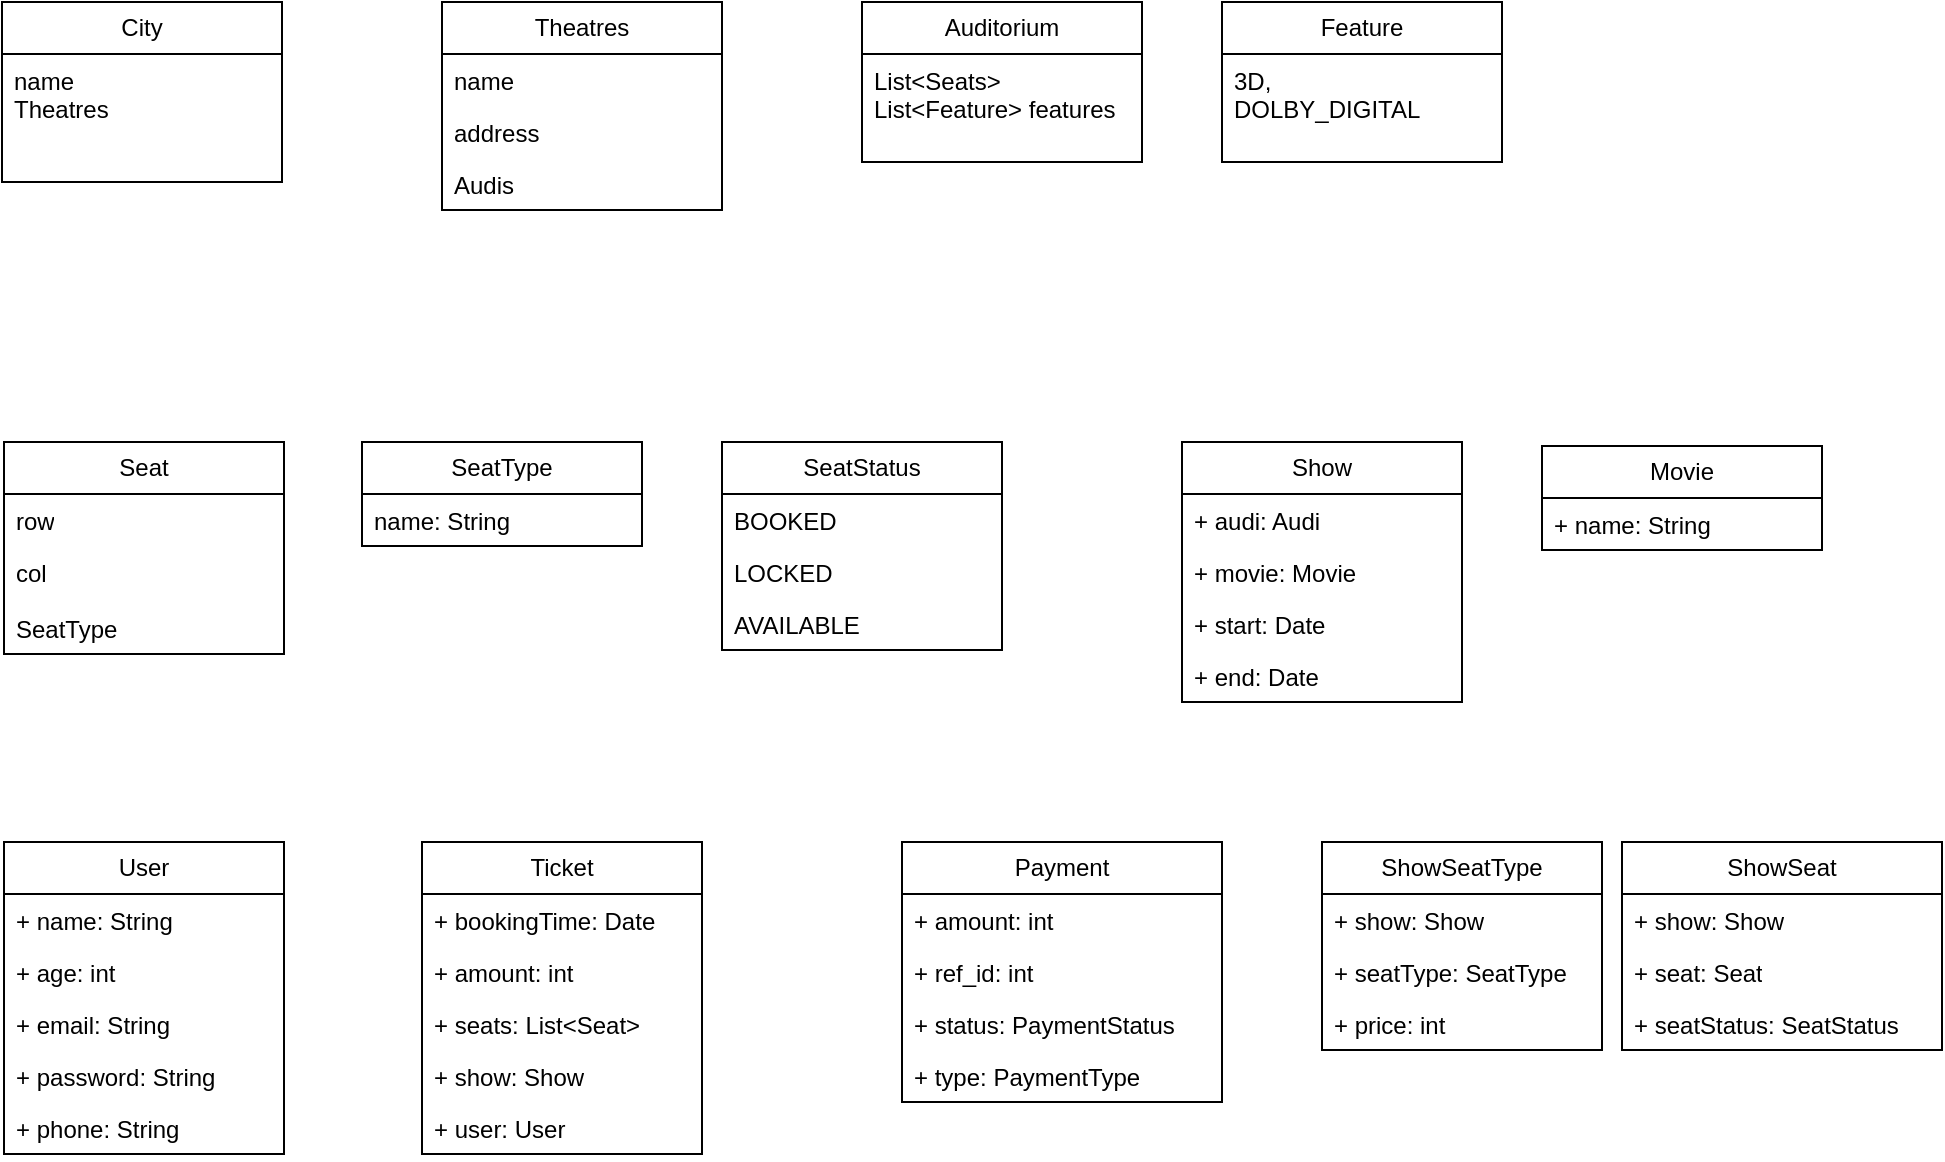 <mxfile version="26.2.14">
  <diagram id="C5RBs43oDa-KdzZeNtuy" name="Page-1">
    <mxGraphModel dx="1351" dy="800" grid="1" gridSize="10" guides="1" tooltips="1" connect="1" arrows="1" fold="1" page="1" pageScale="1" pageWidth="827" pageHeight="1169" math="0" shadow="0">
      <root>
        <mxCell id="WIyWlLk6GJQsqaUBKTNV-0" />
        <mxCell id="WIyWlLk6GJQsqaUBKTNV-1" parent="WIyWlLk6GJQsqaUBKTNV-0" />
        <mxCell id="h99_2HAKcjksTMlhzpAU-0" value="City" style="swimlane;fontStyle=0;childLayout=stackLayout;horizontal=1;startSize=26;fillColor=none;horizontalStack=0;resizeParent=1;resizeParentMax=0;resizeLast=0;collapsible=1;marginBottom=0;whiteSpace=wrap;html=1;" vertex="1" parent="WIyWlLk6GJQsqaUBKTNV-1">
          <mxGeometry x="80" y="140" width="140" height="90" as="geometry" />
        </mxCell>
        <mxCell id="h99_2HAKcjksTMlhzpAU-1" value="name&lt;div&gt;Theatres&lt;br&gt;&lt;div&gt;&lt;br&gt;&lt;/div&gt;&lt;/div&gt;" style="text;strokeColor=none;fillColor=none;align=left;verticalAlign=top;spacingLeft=4;spacingRight=4;overflow=hidden;rotatable=0;points=[[0,0.5],[1,0.5]];portConstraint=eastwest;whiteSpace=wrap;html=1;" vertex="1" parent="h99_2HAKcjksTMlhzpAU-0">
          <mxGeometry y="26" width="140" height="64" as="geometry" />
        </mxCell>
        <mxCell id="h99_2HAKcjksTMlhzpAU-4" value="Theatres" style="swimlane;fontStyle=0;childLayout=stackLayout;horizontal=1;startSize=26;fillColor=none;horizontalStack=0;resizeParent=1;resizeParentMax=0;resizeLast=0;collapsible=1;marginBottom=0;whiteSpace=wrap;html=1;" vertex="1" parent="WIyWlLk6GJQsqaUBKTNV-1">
          <mxGeometry x="300" y="140" width="140" height="104" as="geometry" />
        </mxCell>
        <mxCell id="h99_2HAKcjksTMlhzpAU-5" value="name&lt;div&gt;&lt;br&gt;&lt;/div&gt;&lt;div&gt;&lt;br&gt;&lt;/div&gt;" style="text;strokeColor=none;fillColor=none;align=left;verticalAlign=top;spacingLeft=4;spacingRight=4;overflow=hidden;rotatable=0;points=[[0,0.5],[1,0.5]];portConstraint=eastwest;whiteSpace=wrap;html=1;" vertex="1" parent="h99_2HAKcjksTMlhzpAU-4">
          <mxGeometry y="26" width="140" height="26" as="geometry" />
        </mxCell>
        <mxCell id="h99_2HAKcjksTMlhzpAU-6" value="address" style="text;strokeColor=none;fillColor=none;align=left;verticalAlign=top;spacingLeft=4;spacingRight=4;overflow=hidden;rotatable=0;points=[[0,0.5],[1,0.5]];portConstraint=eastwest;whiteSpace=wrap;html=1;" vertex="1" parent="h99_2HAKcjksTMlhzpAU-4">
          <mxGeometry y="52" width="140" height="26" as="geometry" />
        </mxCell>
        <mxCell id="h99_2HAKcjksTMlhzpAU-7" value="Audis" style="text;strokeColor=none;fillColor=none;align=left;verticalAlign=top;spacingLeft=4;spacingRight=4;overflow=hidden;rotatable=0;points=[[0,0.5],[1,0.5]];portConstraint=eastwest;whiteSpace=wrap;html=1;" vertex="1" parent="h99_2HAKcjksTMlhzpAU-4">
          <mxGeometry y="78" width="140" height="26" as="geometry" />
        </mxCell>
        <mxCell id="h99_2HAKcjksTMlhzpAU-8" value="Auditorium" style="swimlane;fontStyle=0;childLayout=stackLayout;horizontal=1;startSize=26;fillColor=none;horizontalStack=0;resizeParent=1;resizeParentMax=0;resizeLast=0;collapsible=1;marginBottom=0;whiteSpace=wrap;html=1;" vertex="1" parent="WIyWlLk6GJQsqaUBKTNV-1">
          <mxGeometry x="510" y="140" width="140" height="80" as="geometry" />
        </mxCell>
        <mxCell id="h99_2HAKcjksTMlhzpAU-9" value="List&amp;lt;Seats&amp;gt;&lt;br&gt;List&amp;lt;Feature&amp;gt; features" style="text;strokeColor=none;fillColor=none;align=left;verticalAlign=top;spacingLeft=4;spacingRight=4;overflow=hidden;rotatable=0;points=[[0,0.5],[1,0.5]];portConstraint=eastwest;whiteSpace=wrap;html=1;" vertex="1" parent="h99_2HAKcjksTMlhzpAU-8">
          <mxGeometry y="26" width="140" height="54" as="geometry" />
        </mxCell>
        <mxCell id="h99_2HAKcjksTMlhzpAU-12" value="Seat" style="swimlane;fontStyle=0;childLayout=stackLayout;horizontal=1;startSize=26;fillColor=none;horizontalStack=0;resizeParent=1;resizeParentMax=0;resizeLast=0;collapsible=1;marginBottom=0;whiteSpace=wrap;html=1;" vertex="1" parent="WIyWlLk6GJQsqaUBKTNV-1">
          <mxGeometry x="81" y="360" width="140" height="106" as="geometry">
            <mxRectangle x="81" y="360" width="70" height="30" as="alternateBounds" />
          </mxGeometry>
        </mxCell>
        <mxCell id="h99_2HAKcjksTMlhzpAU-13" value="row" style="text;strokeColor=none;fillColor=none;align=left;verticalAlign=top;spacingLeft=4;spacingRight=4;overflow=hidden;rotatable=0;points=[[0,0.5],[1,0.5]];portConstraint=eastwest;whiteSpace=wrap;html=1;" vertex="1" parent="h99_2HAKcjksTMlhzpAU-12">
          <mxGeometry y="26" width="140" height="26" as="geometry" />
        </mxCell>
        <mxCell id="h99_2HAKcjksTMlhzpAU-14" value="col" style="text;strokeColor=none;fillColor=none;align=left;verticalAlign=top;spacingLeft=4;spacingRight=4;overflow=hidden;rotatable=0;points=[[0,0.5],[1,0.5]];portConstraint=eastwest;whiteSpace=wrap;html=1;" vertex="1" parent="h99_2HAKcjksTMlhzpAU-12">
          <mxGeometry y="52" width="140" height="28" as="geometry" />
        </mxCell>
        <mxCell id="h99_2HAKcjksTMlhzpAU-15" value="SeatType" style="text;strokeColor=none;fillColor=none;align=left;verticalAlign=top;spacingLeft=4;spacingRight=4;overflow=hidden;rotatable=0;points=[[0,0.5],[1,0.5]];portConstraint=eastwest;whiteSpace=wrap;html=1;" vertex="1" parent="h99_2HAKcjksTMlhzpAU-12">
          <mxGeometry y="80" width="140" height="26" as="geometry" />
        </mxCell>
        <mxCell id="h99_2HAKcjksTMlhzpAU-17" value="Feature" style="swimlane;fontStyle=0;childLayout=stackLayout;horizontal=1;startSize=26;fillColor=none;horizontalStack=0;resizeParent=1;resizeParentMax=0;resizeLast=0;collapsible=1;marginBottom=0;whiteSpace=wrap;html=1;" vertex="1" parent="WIyWlLk6GJQsqaUBKTNV-1">
          <mxGeometry x="690" y="140" width="140" height="80" as="geometry" />
        </mxCell>
        <mxCell id="h99_2HAKcjksTMlhzpAU-18" value="3D,&lt;br&gt;DOLBY_DIGITAL" style="text;strokeColor=none;fillColor=none;align=left;verticalAlign=top;spacingLeft=4;spacingRight=4;overflow=hidden;rotatable=0;points=[[0,0.5],[1,0.5]];portConstraint=eastwest;whiteSpace=wrap;html=1;" vertex="1" parent="h99_2HAKcjksTMlhzpAU-17">
          <mxGeometry y="26" width="140" height="54" as="geometry" />
        </mxCell>
        <mxCell id="h99_2HAKcjksTMlhzpAU-23" value="SeatType" style="swimlane;fontStyle=0;childLayout=stackLayout;horizontal=1;startSize=26;fillColor=none;horizontalStack=0;resizeParent=1;resizeParentMax=0;resizeLast=0;collapsible=1;marginBottom=0;whiteSpace=wrap;html=1;" vertex="1" parent="WIyWlLk6GJQsqaUBKTNV-1">
          <mxGeometry x="260" y="360" width="140" height="52" as="geometry" />
        </mxCell>
        <mxCell id="h99_2HAKcjksTMlhzpAU-24" value="name: String" style="text;strokeColor=none;fillColor=none;align=left;verticalAlign=top;spacingLeft=4;spacingRight=4;overflow=hidden;rotatable=0;points=[[0,0.5],[1,0.5]];portConstraint=eastwest;whiteSpace=wrap;html=1;" vertex="1" parent="h99_2HAKcjksTMlhzpAU-23">
          <mxGeometry y="26" width="140" height="26" as="geometry" />
        </mxCell>
        <mxCell id="h99_2HAKcjksTMlhzpAU-27" value="SeatStatus" style="swimlane;fontStyle=0;childLayout=stackLayout;horizontal=1;startSize=26;fillColor=none;horizontalStack=0;resizeParent=1;resizeParentMax=0;resizeLast=0;collapsible=1;marginBottom=0;whiteSpace=wrap;html=1;" vertex="1" parent="WIyWlLk6GJQsqaUBKTNV-1">
          <mxGeometry x="440" y="360" width="140" height="104" as="geometry" />
        </mxCell>
        <mxCell id="h99_2HAKcjksTMlhzpAU-28" value="BOOKED" style="text;strokeColor=none;fillColor=none;align=left;verticalAlign=top;spacingLeft=4;spacingRight=4;overflow=hidden;rotatable=0;points=[[0,0.5],[1,0.5]];portConstraint=eastwest;whiteSpace=wrap;html=1;" vertex="1" parent="h99_2HAKcjksTMlhzpAU-27">
          <mxGeometry y="26" width="140" height="26" as="geometry" />
        </mxCell>
        <mxCell id="h99_2HAKcjksTMlhzpAU-29" value="LOCKED" style="text;strokeColor=none;fillColor=none;align=left;verticalAlign=top;spacingLeft=4;spacingRight=4;overflow=hidden;rotatable=0;points=[[0,0.5],[1,0.5]];portConstraint=eastwest;whiteSpace=wrap;html=1;" vertex="1" parent="h99_2HAKcjksTMlhzpAU-27">
          <mxGeometry y="52" width="140" height="26" as="geometry" />
        </mxCell>
        <mxCell id="h99_2HAKcjksTMlhzpAU-30" value="AVAILABLE" style="text;strokeColor=none;fillColor=none;align=left;verticalAlign=top;spacingLeft=4;spacingRight=4;overflow=hidden;rotatable=0;points=[[0,0.5],[1,0.5]];portConstraint=eastwest;whiteSpace=wrap;html=1;" vertex="1" parent="h99_2HAKcjksTMlhzpAU-27">
          <mxGeometry y="78" width="140" height="26" as="geometry" />
        </mxCell>
        <mxCell id="h99_2HAKcjksTMlhzpAU-33" value="Show" style="swimlane;fontStyle=0;childLayout=stackLayout;horizontal=1;startSize=26;fillColor=none;horizontalStack=0;resizeParent=1;resizeParentMax=0;resizeLast=0;collapsible=1;marginBottom=0;whiteSpace=wrap;html=1;" vertex="1" parent="WIyWlLk6GJQsqaUBKTNV-1">
          <mxGeometry x="670" y="360" width="140" height="130" as="geometry" />
        </mxCell>
        <mxCell id="h99_2HAKcjksTMlhzpAU-34" value="+ audi: Audi" style="text;strokeColor=none;fillColor=none;align=left;verticalAlign=top;spacingLeft=4;spacingRight=4;overflow=hidden;rotatable=0;points=[[0,0.5],[1,0.5]];portConstraint=eastwest;whiteSpace=wrap;html=1;" vertex="1" parent="h99_2HAKcjksTMlhzpAU-33">
          <mxGeometry y="26" width="140" height="26" as="geometry" />
        </mxCell>
        <mxCell id="h99_2HAKcjksTMlhzpAU-35" value="+ movie: Movie" style="text;strokeColor=none;fillColor=none;align=left;verticalAlign=top;spacingLeft=4;spacingRight=4;overflow=hidden;rotatable=0;points=[[0,0.5],[1,0.5]];portConstraint=eastwest;whiteSpace=wrap;html=1;" vertex="1" parent="h99_2HAKcjksTMlhzpAU-33">
          <mxGeometry y="52" width="140" height="26" as="geometry" />
        </mxCell>
        <mxCell id="h99_2HAKcjksTMlhzpAU-36" value="+ start: Date" style="text;strokeColor=none;fillColor=none;align=left;verticalAlign=top;spacingLeft=4;spacingRight=4;overflow=hidden;rotatable=0;points=[[0,0.5],[1,0.5]];portConstraint=eastwest;whiteSpace=wrap;html=1;" vertex="1" parent="h99_2HAKcjksTMlhzpAU-33">
          <mxGeometry y="78" width="140" height="26" as="geometry" />
        </mxCell>
        <mxCell id="h99_2HAKcjksTMlhzpAU-37" value="+ end: Date" style="text;strokeColor=none;fillColor=none;align=left;verticalAlign=top;spacingLeft=4;spacingRight=4;overflow=hidden;rotatable=0;points=[[0,0.5],[1,0.5]];portConstraint=eastwest;whiteSpace=wrap;html=1;" vertex="1" parent="h99_2HAKcjksTMlhzpAU-33">
          <mxGeometry y="104" width="140" height="26" as="geometry" />
        </mxCell>
        <mxCell id="h99_2HAKcjksTMlhzpAU-38" value="User" style="swimlane;fontStyle=0;childLayout=stackLayout;horizontal=1;startSize=26;fillColor=none;horizontalStack=0;resizeParent=1;resizeParentMax=0;resizeLast=0;collapsible=1;marginBottom=0;whiteSpace=wrap;html=1;" vertex="1" parent="WIyWlLk6GJQsqaUBKTNV-1">
          <mxGeometry x="81" y="560" width="140" height="156" as="geometry" />
        </mxCell>
        <mxCell id="h99_2HAKcjksTMlhzpAU-39" value="+ name: String" style="text;strokeColor=none;fillColor=none;align=left;verticalAlign=top;spacingLeft=4;spacingRight=4;overflow=hidden;rotatable=0;points=[[0,0.5],[1,0.5]];portConstraint=eastwest;whiteSpace=wrap;html=1;" vertex="1" parent="h99_2HAKcjksTMlhzpAU-38">
          <mxGeometry y="26" width="140" height="26" as="geometry" />
        </mxCell>
        <mxCell id="h99_2HAKcjksTMlhzpAU-40" value="+ age: int" style="text;strokeColor=none;fillColor=none;align=left;verticalAlign=top;spacingLeft=4;spacingRight=4;overflow=hidden;rotatable=0;points=[[0,0.5],[1,0.5]];portConstraint=eastwest;whiteSpace=wrap;html=1;" vertex="1" parent="h99_2HAKcjksTMlhzpAU-38">
          <mxGeometry y="52" width="140" height="26" as="geometry" />
        </mxCell>
        <mxCell id="h99_2HAKcjksTMlhzpAU-41" value="+ email: String" style="text;strokeColor=none;fillColor=none;align=left;verticalAlign=top;spacingLeft=4;spacingRight=4;overflow=hidden;rotatable=0;points=[[0,0.5],[1,0.5]];portConstraint=eastwest;whiteSpace=wrap;html=1;" vertex="1" parent="h99_2HAKcjksTMlhzpAU-38">
          <mxGeometry y="78" width="140" height="26" as="geometry" />
        </mxCell>
        <mxCell id="h99_2HAKcjksTMlhzpAU-42" value="+ password: String" style="text;strokeColor=none;fillColor=none;align=left;verticalAlign=top;spacingLeft=4;spacingRight=4;overflow=hidden;rotatable=0;points=[[0,0.5],[1,0.5]];portConstraint=eastwest;whiteSpace=wrap;html=1;" vertex="1" parent="h99_2HAKcjksTMlhzpAU-38">
          <mxGeometry y="104" width="140" height="26" as="geometry" />
        </mxCell>
        <mxCell id="h99_2HAKcjksTMlhzpAU-43" value="+ phone: String" style="text;strokeColor=none;fillColor=none;align=left;verticalAlign=top;spacingLeft=4;spacingRight=4;overflow=hidden;rotatable=0;points=[[0,0.5],[1,0.5]];portConstraint=eastwest;whiteSpace=wrap;html=1;" vertex="1" parent="h99_2HAKcjksTMlhzpAU-38">
          <mxGeometry y="130" width="140" height="26" as="geometry" />
        </mxCell>
        <mxCell id="h99_2HAKcjksTMlhzpAU-44" value="Ticket" style="swimlane;fontStyle=0;childLayout=stackLayout;horizontal=1;startSize=26;fillColor=none;horizontalStack=0;resizeParent=1;resizeParentMax=0;resizeLast=0;collapsible=1;marginBottom=0;whiteSpace=wrap;html=1;" vertex="1" parent="WIyWlLk6GJQsqaUBKTNV-1">
          <mxGeometry x="290" y="560" width="140" height="156" as="geometry" />
        </mxCell>
        <mxCell id="h99_2HAKcjksTMlhzpAU-45" value="+ bookingTime: Date" style="text;strokeColor=none;fillColor=none;align=left;verticalAlign=top;spacingLeft=4;spacingRight=4;overflow=hidden;rotatable=0;points=[[0,0.5],[1,0.5]];portConstraint=eastwest;whiteSpace=wrap;html=1;" vertex="1" parent="h99_2HAKcjksTMlhzpAU-44">
          <mxGeometry y="26" width="140" height="26" as="geometry" />
        </mxCell>
        <mxCell id="h99_2HAKcjksTMlhzpAU-46" value="+ amount: int" style="text;strokeColor=none;fillColor=none;align=left;verticalAlign=top;spacingLeft=4;spacingRight=4;overflow=hidden;rotatable=0;points=[[0,0.5],[1,0.5]];portConstraint=eastwest;whiteSpace=wrap;html=1;" vertex="1" parent="h99_2HAKcjksTMlhzpAU-44">
          <mxGeometry y="52" width="140" height="26" as="geometry" />
        </mxCell>
        <mxCell id="h99_2HAKcjksTMlhzpAU-47" value="+ seats: List&amp;lt;Seat&amp;gt;" style="text;strokeColor=none;fillColor=none;align=left;verticalAlign=top;spacingLeft=4;spacingRight=4;overflow=hidden;rotatable=0;points=[[0,0.5],[1,0.5]];portConstraint=eastwest;whiteSpace=wrap;html=1;" vertex="1" parent="h99_2HAKcjksTMlhzpAU-44">
          <mxGeometry y="78" width="140" height="26" as="geometry" />
        </mxCell>
        <mxCell id="h99_2HAKcjksTMlhzpAU-48" value="+ show: Show" style="text;strokeColor=none;fillColor=none;align=left;verticalAlign=top;spacingLeft=4;spacingRight=4;overflow=hidden;rotatable=0;points=[[0,0.5],[1,0.5]];portConstraint=eastwest;whiteSpace=wrap;html=1;" vertex="1" parent="h99_2HAKcjksTMlhzpAU-44">
          <mxGeometry y="104" width="140" height="26" as="geometry" />
        </mxCell>
        <mxCell id="h99_2HAKcjksTMlhzpAU-49" value="+ user: User" style="text;strokeColor=none;fillColor=none;align=left;verticalAlign=top;spacingLeft=4;spacingRight=4;overflow=hidden;rotatable=0;points=[[0,0.5],[1,0.5]];portConstraint=eastwest;whiteSpace=wrap;html=1;" vertex="1" parent="h99_2HAKcjksTMlhzpAU-44">
          <mxGeometry y="130" width="140" height="26" as="geometry" />
        </mxCell>
        <mxCell id="h99_2HAKcjksTMlhzpAU-50" value="Payment" style="swimlane;fontStyle=0;childLayout=stackLayout;horizontal=1;startSize=26;fillColor=none;horizontalStack=0;resizeParent=1;resizeParentMax=0;resizeLast=0;collapsible=1;marginBottom=0;whiteSpace=wrap;html=1;" vertex="1" parent="WIyWlLk6GJQsqaUBKTNV-1">
          <mxGeometry x="530" y="560" width="160" height="130" as="geometry" />
        </mxCell>
        <mxCell id="h99_2HAKcjksTMlhzpAU-51" value="+ amount: int" style="text;strokeColor=none;fillColor=none;align=left;verticalAlign=top;spacingLeft=4;spacingRight=4;overflow=hidden;rotatable=0;points=[[0,0.5],[1,0.5]];portConstraint=eastwest;whiteSpace=wrap;html=1;" vertex="1" parent="h99_2HAKcjksTMlhzpAU-50">
          <mxGeometry y="26" width="160" height="26" as="geometry" />
        </mxCell>
        <mxCell id="h99_2HAKcjksTMlhzpAU-52" value="+ ref_id: int" style="text;strokeColor=none;fillColor=none;align=left;verticalAlign=top;spacingLeft=4;spacingRight=4;overflow=hidden;rotatable=0;points=[[0,0.5],[1,0.5]];portConstraint=eastwest;whiteSpace=wrap;html=1;" vertex="1" parent="h99_2HAKcjksTMlhzpAU-50">
          <mxGeometry y="52" width="160" height="26" as="geometry" />
        </mxCell>
        <mxCell id="h99_2HAKcjksTMlhzpAU-56" value="+ status: PaymentStatus" style="text;strokeColor=none;fillColor=none;align=left;verticalAlign=top;spacingLeft=4;spacingRight=4;overflow=hidden;rotatable=0;points=[[0,0.5],[1,0.5]];portConstraint=eastwest;whiteSpace=wrap;html=1;" vertex="1" parent="h99_2HAKcjksTMlhzpAU-50">
          <mxGeometry y="78" width="160" height="26" as="geometry" />
        </mxCell>
        <mxCell id="h99_2HAKcjksTMlhzpAU-57" value="+ type: PaymentType" style="text;strokeColor=none;fillColor=none;align=left;verticalAlign=top;spacingLeft=4;spacingRight=4;overflow=hidden;rotatable=0;points=[[0,0.5],[1,0.5]];portConstraint=eastwest;whiteSpace=wrap;html=1;" vertex="1" parent="h99_2HAKcjksTMlhzpAU-50">
          <mxGeometry y="104" width="160" height="26" as="geometry" />
        </mxCell>
        <mxCell id="h99_2HAKcjksTMlhzpAU-58" value="Movie" style="swimlane;fontStyle=0;childLayout=stackLayout;horizontal=1;startSize=26;fillColor=none;horizontalStack=0;resizeParent=1;resizeParentMax=0;resizeLast=0;collapsible=1;marginBottom=0;whiteSpace=wrap;html=1;" vertex="1" parent="WIyWlLk6GJQsqaUBKTNV-1">
          <mxGeometry x="850" y="362" width="140" height="52" as="geometry" />
        </mxCell>
        <mxCell id="h99_2HAKcjksTMlhzpAU-59" value="+ name: String" style="text;strokeColor=none;fillColor=none;align=left;verticalAlign=top;spacingLeft=4;spacingRight=4;overflow=hidden;rotatable=0;points=[[0,0.5],[1,0.5]];portConstraint=eastwest;whiteSpace=wrap;html=1;" vertex="1" parent="h99_2HAKcjksTMlhzpAU-58">
          <mxGeometry y="26" width="140" height="26" as="geometry" />
        </mxCell>
        <mxCell id="h99_2HAKcjksTMlhzpAU-63" value="ShowSeatType" style="swimlane;fontStyle=0;childLayout=stackLayout;horizontal=1;startSize=26;fillColor=none;horizontalStack=0;resizeParent=1;resizeParentMax=0;resizeLast=0;collapsible=1;marginBottom=0;whiteSpace=wrap;html=1;" vertex="1" parent="WIyWlLk6GJQsqaUBKTNV-1">
          <mxGeometry x="740" y="560" width="140" height="104" as="geometry" />
        </mxCell>
        <mxCell id="h99_2HAKcjksTMlhzpAU-64" value="+ show: Show" style="text;strokeColor=none;fillColor=none;align=left;verticalAlign=top;spacingLeft=4;spacingRight=4;overflow=hidden;rotatable=0;points=[[0,0.5],[1,0.5]];portConstraint=eastwest;whiteSpace=wrap;html=1;" vertex="1" parent="h99_2HAKcjksTMlhzpAU-63">
          <mxGeometry y="26" width="140" height="26" as="geometry" />
        </mxCell>
        <mxCell id="h99_2HAKcjksTMlhzpAU-65" value="+ seatType: SeatType" style="text;strokeColor=none;fillColor=none;align=left;verticalAlign=top;spacingLeft=4;spacingRight=4;overflow=hidden;rotatable=0;points=[[0,0.5],[1,0.5]];portConstraint=eastwest;whiteSpace=wrap;html=1;" vertex="1" parent="h99_2HAKcjksTMlhzpAU-63">
          <mxGeometry y="52" width="140" height="26" as="geometry" />
        </mxCell>
        <mxCell id="h99_2HAKcjksTMlhzpAU-66" value="+ price: int" style="text;strokeColor=none;fillColor=none;align=left;verticalAlign=top;spacingLeft=4;spacingRight=4;overflow=hidden;rotatable=0;points=[[0,0.5],[1,0.5]];portConstraint=eastwest;whiteSpace=wrap;html=1;" vertex="1" parent="h99_2HAKcjksTMlhzpAU-63">
          <mxGeometry y="78" width="140" height="26" as="geometry" />
        </mxCell>
        <mxCell id="h99_2HAKcjksTMlhzpAU-68" value="ShowSeat" style="swimlane;fontStyle=0;childLayout=stackLayout;horizontal=1;startSize=26;fillColor=none;horizontalStack=0;resizeParent=1;resizeParentMax=0;resizeLast=0;collapsible=1;marginBottom=0;whiteSpace=wrap;html=1;" vertex="1" parent="WIyWlLk6GJQsqaUBKTNV-1">
          <mxGeometry x="890" y="560" width="160" height="104" as="geometry" />
        </mxCell>
        <mxCell id="h99_2HAKcjksTMlhzpAU-69" value="+ show: Show" style="text;strokeColor=none;fillColor=none;align=left;verticalAlign=top;spacingLeft=4;spacingRight=4;overflow=hidden;rotatable=0;points=[[0,0.5],[1,0.5]];portConstraint=eastwest;whiteSpace=wrap;html=1;" vertex="1" parent="h99_2HAKcjksTMlhzpAU-68">
          <mxGeometry y="26" width="160" height="26" as="geometry" />
        </mxCell>
        <mxCell id="h99_2HAKcjksTMlhzpAU-70" value="+ seat: Seat" style="text;strokeColor=none;fillColor=none;align=left;verticalAlign=top;spacingLeft=4;spacingRight=4;overflow=hidden;rotatable=0;points=[[0,0.5],[1,0.5]];portConstraint=eastwest;whiteSpace=wrap;html=1;" vertex="1" parent="h99_2HAKcjksTMlhzpAU-68">
          <mxGeometry y="52" width="160" height="26" as="geometry" />
        </mxCell>
        <mxCell id="h99_2HAKcjksTMlhzpAU-71" value="+ seatStatus: SeatStatus" style="text;strokeColor=none;fillColor=none;align=left;verticalAlign=top;spacingLeft=4;spacingRight=4;overflow=hidden;rotatable=0;points=[[0,0.5],[1,0.5]];portConstraint=eastwest;whiteSpace=wrap;html=1;" vertex="1" parent="h99_2HAKcjksTMlhzpAU-68">
          <mxGeometry y="78" width="160" height="26" as="geometry" />
        </mxCell>
      </root>
    </mxGraphModel>
  </diagram>
</mxfile>
